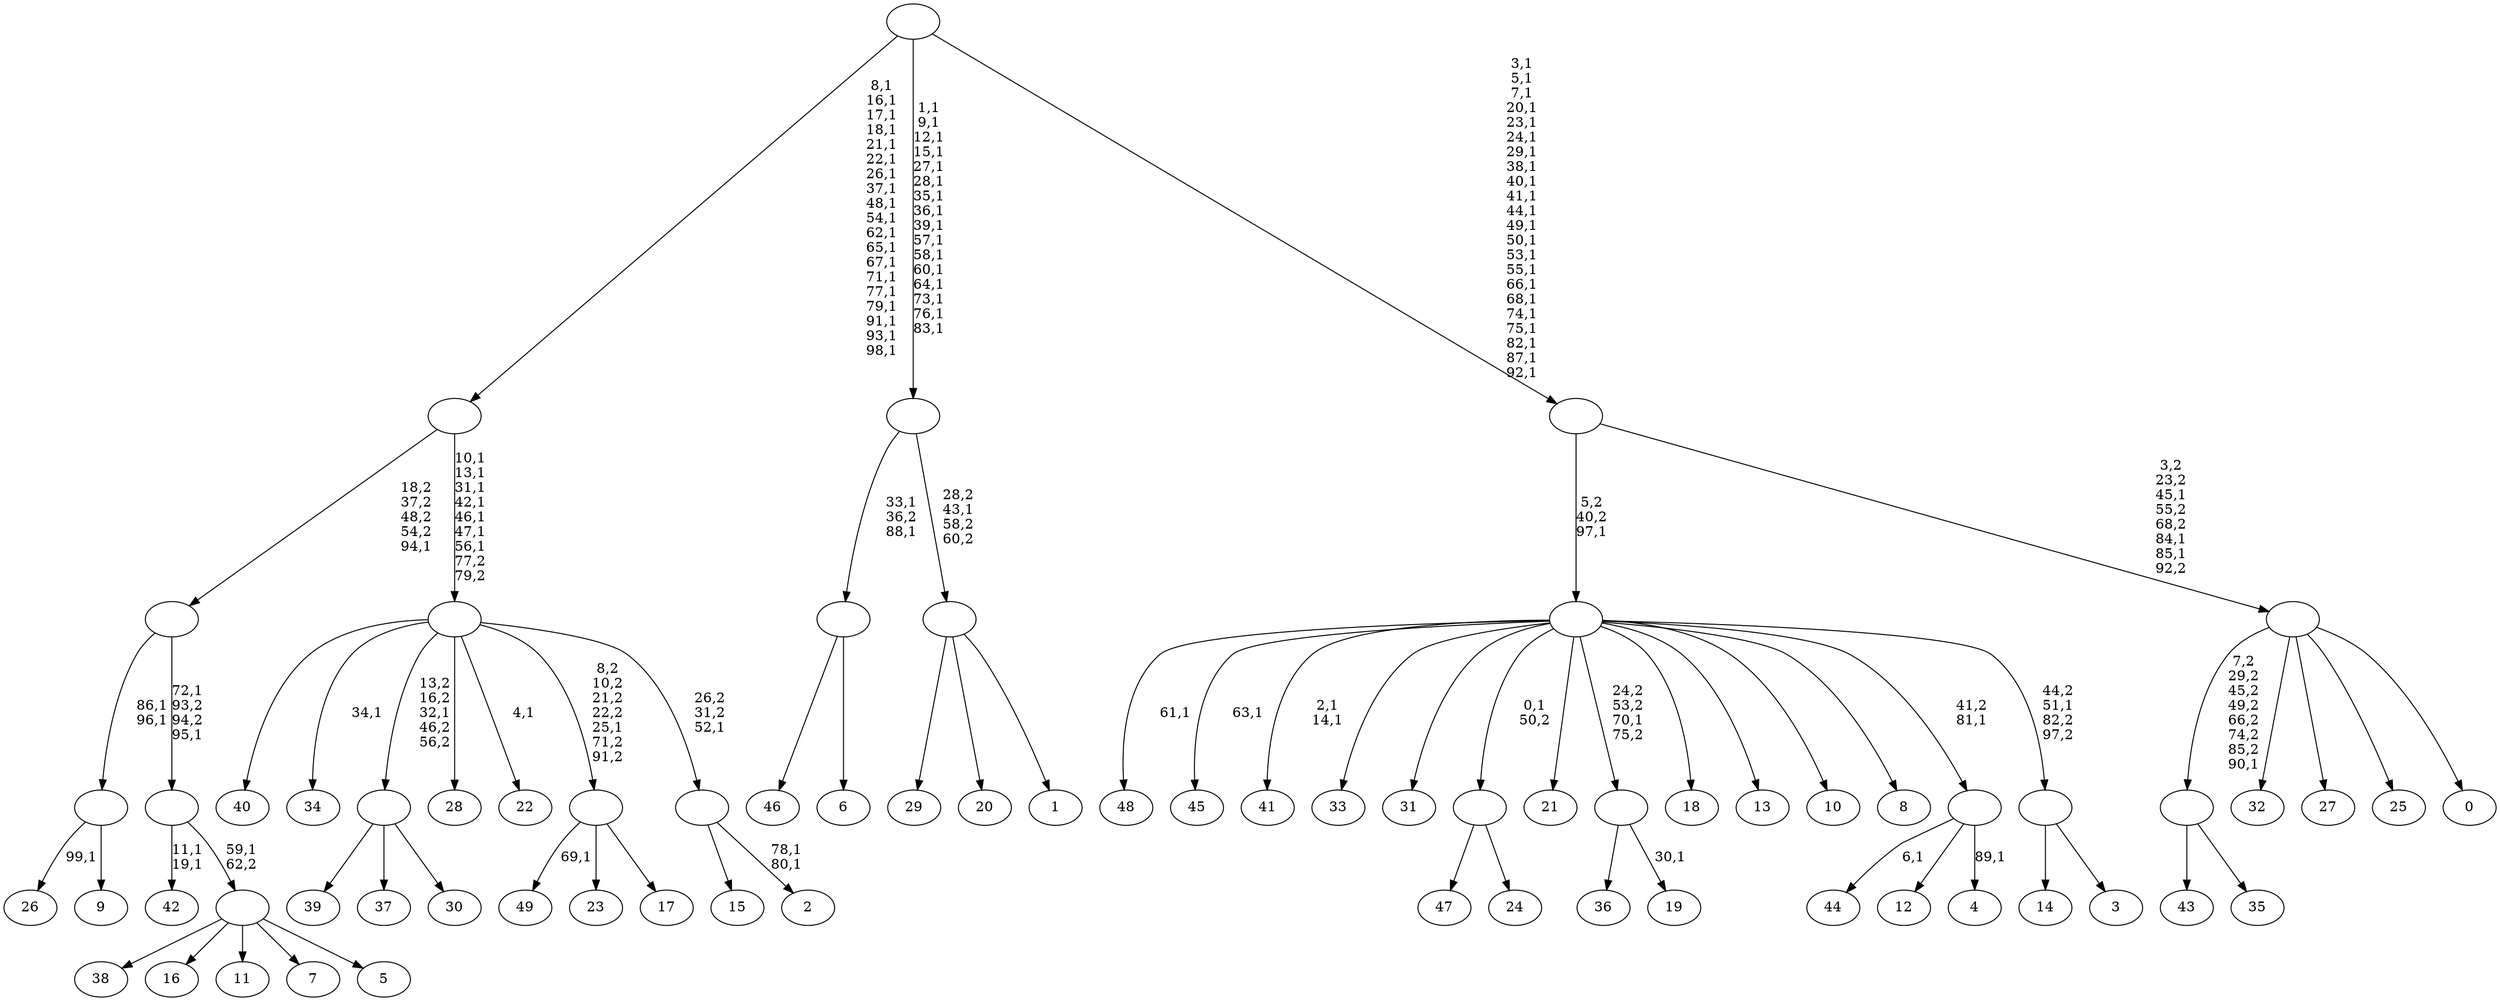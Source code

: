 digraph T {
	150 [label="49"]
	148 [label="48"]
	146 [label="47"]
	145 [label="46"]
	144 [label="45"]
	142 [label="44"]
	140 [label="43"]
	139 [label="42"]
	136 [label="41"]
	133 [label="40"]
	132 [label="39"]
	131 [label="38"]
	130 [label="37"]
	129 [label="36"]
	128 [label="35"]
	127 [label=""]
	126 [label="34"]
	124 [label="33"]
	123 [label="32"]
	122 [label="31"]
	121 [label="30"]
	120 [label=""]
	119 [label="29"]
	118 [label="28"]
	117 [label="27"]
	116 [label="26"]
	114 [label="25"]
	113 [label="24"]
	112 [label=""]
	111 [label="23"]
	110 [label="22"]
	108 [label="21"]
	107 [label="20"]
	106 [label="19"]
	104 [label=""]
	103 [label="18"]
	102 [label="17"]
	101 [label=""]
	100 [label="16"]
	99 [label="15"]
	98 [label="14"]
	97 [label="13"]
	96 [label="12"]
	95 [label="11"]
	94 [label="10"]
	93 [label="9"]
	92 [label=""]
	90 [label="8"]
	89 [label="7"]
	88 [label="6"]
	87 [label=""]
	85 [label="5"]
	84 [label=""]
	83 [label=""]
	81 [label=""]
	80 [label="4"]
	78 [label=""]
	77 [label="3"]
	76 [label=""]
	75 [label=""]
	74 [label="2"]
	71 [label=""]
	70 [label=""]
	63 [label=""]
	44 [label="1"]
	43 [label=""]
	42 [label=""]
	26 [label="0"]
	25 [label=""]
	22 [label=""]
	0 [label=""]
	127 -> 140 [label=""]
	127 -> 128 [label=""]
	120 -> 132 [label=""]
	120 -> 130 [label=""]
	120 -> 121 [label=""]
	112 -> 146 [label=""]
	112 -> 113 [label=""]
	104 -> 106 [label="30,1"]
	104 -> 129 [label=""]
	101 -> 150 [label="69,1"]
	101 -> 111 [label=""]
	101 -> 102 [label=""]
	92 -> 116 [label="99,1"]
	92 -> 93 [label=""]
	87 -> 145 [label=""]
	87 -> 88 [label=""]
	84 -> 131 [label=""]
	84 -> 100 [label=""]
	84 -> 95 [label=""]
	84 -> 89 [label=""]
	84 -> 85 [label=""]
	83 -> 139 [label="11,1\n19,1"]
	83 -> 84 [label="59,1\n62,2"]
	81 -> 83 [label="72,1\n93,2\n94,2\n95,1"]
	81 -> 92 [label="86,1\n96,1"]
	78 -> 80 [label="89,1"]
	78 -> 142 [label="6,1"]
	78 -> 96 [label=""]
	76 -> 98 [label=""]
	76 -> 77 [label=""]
	75 -> 136 [label="2,1\n14,1"]
	75 -> 144 [label="63,1"]
	75 -> 148 [label="61,1"]
	75 -> 124 [label=""]
	75 -> 122 [label=""]
	75 -> 112 [label="0,1\n50,2"]
	75 -> 108 [label=""]
	75 -> 104 [label="24,2\n53,2\n70,1\n75,2"]
	75 -> 103 [label=""]
	75 -> 97 [label=""]
	75 -> 94 [label=""]
	75 -> 90 [label=""]
	75 -> 78 [label="41,2\n81,1"]
	75 -> 76 [label="44,2\n51,1\n82,2\n97,2"]
	71 -> 74 [label="78,1\n80,1"]
	71 -> 99 [label=""]
	70 -> 110 [label="4,1"]
	70 -> 126 [label="34,1"]
	70 -> 133 [label=""]
	70 -> 120 [label="13,2\n16,2\n32,1\n46,2\n56,2"]
	70 -> 118 [label=""]
	70 -> 101 [label="8,2\n10,2\n21,2\n22,2\n25,1\n71,2\n91,2"]
	70 -> 71 [label="26,2\n31,2\n52,1"]
	63 -> 70 [label="10,1\n13,1\n31,1\n42,1\n46,1\n47,1\n56,1\n77,2\n79,2"]
	63 -> 81 [label="18,2\n37,2\n48,2\n54,2\n94,1"]
	43 -> 119 [label=""]
	43 -> 107 [label=""]
	43 -> 44 [label=""]
	42 -> 87 [label="33,1\n36,2\n88,1"]
	42 -> 43 [label="28,2\n43,1\n58,2\n60,2"]
	25 -> 127 [label="7,2\n29,2\n45,2\n49,2\n66,2\n74,2\n85,2\n90,1"]
	25 -> 123 [label=""]
	25 -> 117 [label=""]
	25 -> 114 [label=""]
	25 -> 26 [label=""]
	22 -> 25 [label="3,2\n23,2\n45,1\n55,2\n68,2\n84,1\n85,1\n92,2"]
	22 -> 75 [label="5,2\n40,2\n97,1"]
	0 -> 22 [label="3,1\n5,1\n7,1\n20,1\n23,1\n24,1\n29,1\n38,1\n40,1\n41,1\n44,1\n49,1\n50,1\n53,1\n55,1\n66,1\n68,1\n74,1\n75,1\n82,1\n87,1\n92,1"]
	0 -> 42 [label="1,1\n9,1\n12,1\n15,1\n27,1\n28,1\n35,1\n36,1\n39,1\n57,1\n58,1\n60,1\n64,1\n73,1\n76,1\n83,1"]
	0 -> 63 [label="8,1\n16,1\n17,1\n18,1\n21,1\n22,1\n26,1\n37,1\n48,1\n54,1\n62,1\n65,1\n67,1\n71,1\n77,1\n79,1\n91,1\n93,1\n98,1"]
}
